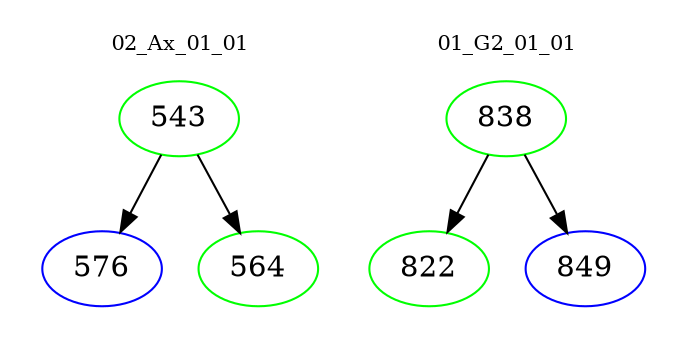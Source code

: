 digraph{
subgraph cluster_0 {
color = white
label = "02_Ax_01_01";
fontsize=10;
T0_543 [label="543", color="green"]
T0_543 -> T0_576 [color="black"]
T0_576 [label="576", color="blue"]
T0_543 -> T0_564 [color="black"]
T0_564 [label="564", color="green"]
}
subgraph cluster_1 {
color = white
label = "01_G2_01_01";
fontsize=10;
T1_838 [label="838", color="green"]
T1_838 -> T1_822 [color="black"]
T1_822 [label="822", color="green"]
T1_838 -> T1_849 [color="black"]
T1_849 [label="849", color="blue"]
}
}
